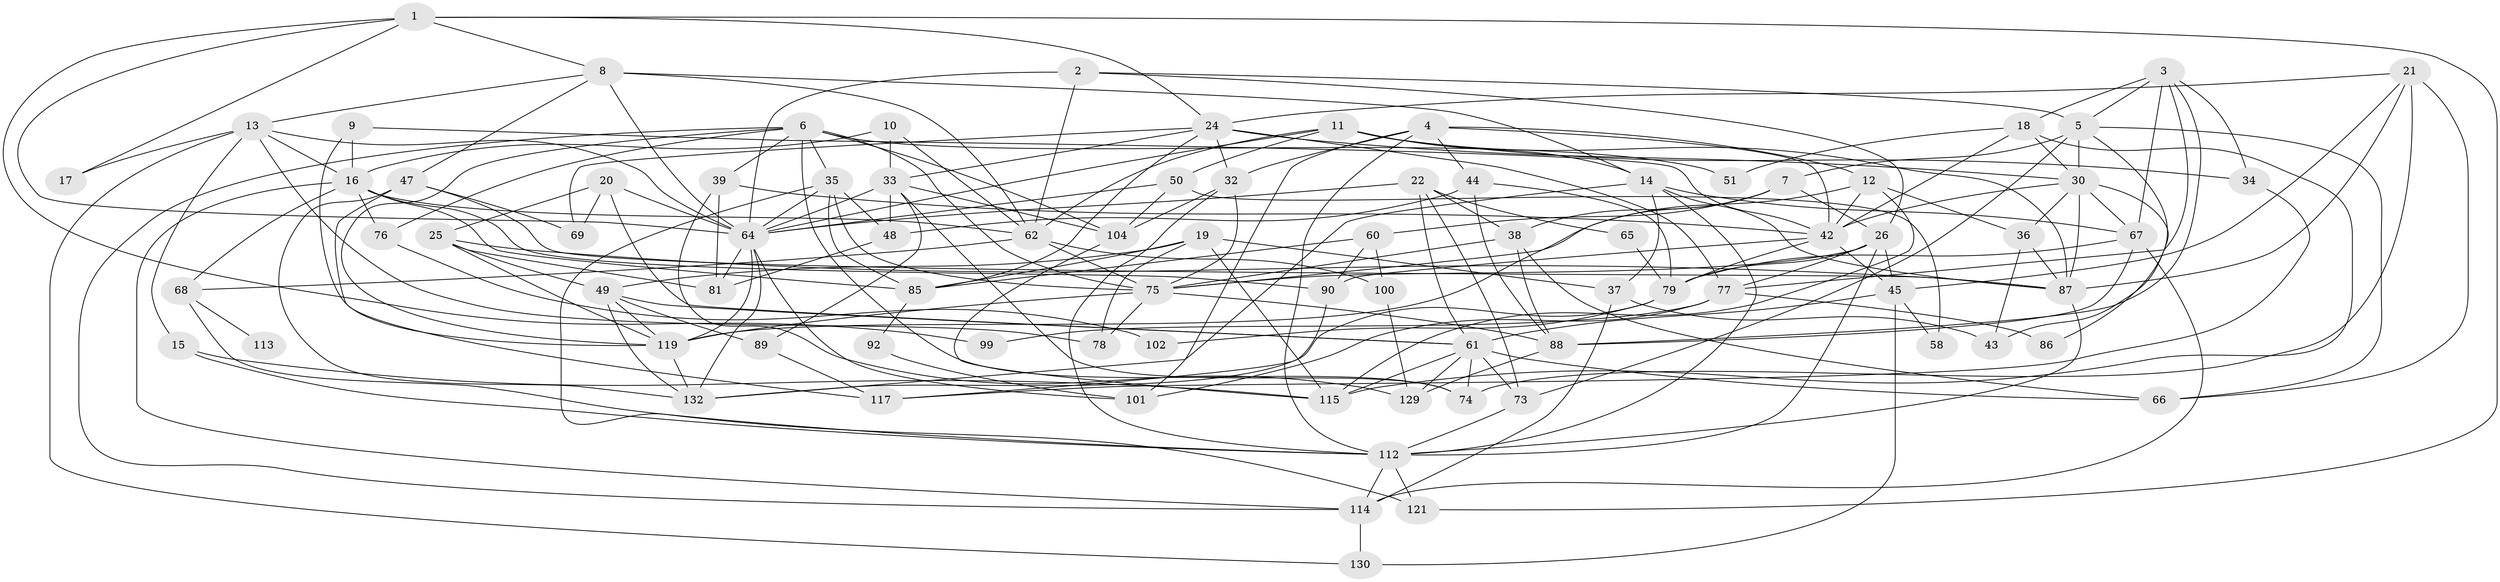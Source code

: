// original degree distribution, {4: 0.2803030303030303, 3: 0.26515151515151514, 5: 0.1590909090909091, 8: 0.022727272727272728, 2: 0.15151515151515152, 6: 0.06818181818181818, 7: 0.045454545454545456, 10: 0.007575757575757576}
// Generated by graph-tools (version 1.1) at 2025/11/02/27/25 16:11:19]
// undirected, 83 vertices, 211 edges
graph export_dot {
graph [start="1"]
  node [color=gray90,style=filled];
  1 [super="+63"];
  2 [super="+118"];
  3 [super="+56"];
  4 [super="+82"];
  5 [super="+28"];
  6 [super="+27"];
  7 [super="+59"];
  8 [super="+109"];
  9 [super="+29"];
  10;
  11 [super="+123"];
  12;
  13 [super="+71"];
  14 [super="+41"];
  15 [super="+23"];
  16 [super="+94"];
  17;
  18 [super="+80"];
  19 [super="+70"];
  20;
  21 [super="+57"];
  22 [super="+96"];
  24 [super="+40"];
  25;
  26 [super="+31"];
  30 [super="+126"];
  32 [super="+72"];
  33 [super="+53"];
  34;
  35;
  36;
  37;
  38 [super="+54"];
  39;
  42 [super="+55"];
  43;
  44 [super="+46"];
  45 [super="+52"];
  47 [super="+124"];
  48 [super="+103"];
  49 [super="+107"];
  50 [super="+127"];
  51;
  58;
  60 [super="+84"];
  61 [super="+110"];
  62 [super="+128"];
  64 [super="+106"];
  65;
  66 [super="+91"];
  67 [super="+83"];
  68 [super="+108"];
  69;
  73;
  74 [super="+95"];
  75 [super="+111"];
  76;
  77 [super="+93"];
  78;
  79 [super="+98"];
  81;
  85 [super="+120"];
  86;
  87 [super="+105"];
  88 [super="+97"];
  89;
  90;
  92;
  99;
  100;
  101;
  102;
  104;
  112 [super="+116"];
  113;
  114 [super="+131"];
  115 [super="+122"];
  117;
  119 [super="+125"];
  121;
  129;
  130;
  132;
  1 -- 24;
  1 -- 17;
  1 -- 64;
  1 -- 8;
  1 -- 99;
  1 -- 121;
  2 -- 64;
  2 -- 5;
  2 -- 62;
  2 -- 26;
  3 -- 34;
  3 -- 5;
  3 -- 67;
  3 -- 18;
  3 -- 88;
  3 -- 77;
  4 -- 42;
  4 -- 44;
  4 -- 112;
  4 -- 32;
  4 -- 101;
  4 -- 12;
  5 -- 43;
  5 -- 73;
  5 -- 7 [weight=2];
  5 -- 30;
  5 -- 66;
  6 -- 51;
  6 -- 75;
  6 -- 114;
  6 -- 35;
  6 -- 39;
  6 -- 104;
  6 -- 76;
  6 -- 119;
  6 -- 74;
  7 -- 26;
  7 -- 60;
  7 -- 119;
  7 -- 38;
  8 -- 62;
  8 -- 47;
  8 -- 64;
  8 -- 13;
  8 -- 14;
  9 -- 119;
  9 -- 16;
  9 -- 42;
  10 -- 62;
  10 -- 33;
  10 -- 16;
  11 -- 64;
  11 -- 34;
  11 -- 50;
  11 -- 87;
  11 -- 62;
  11 -- 14;
  12 -- 36;
  12 -- 42;
  12 -- 115;
  12 -- 75;
  13 -- 15;
  13 -- 64;
  13 -- 16;
  13 -- 17;
  13 -- 130;
  13 -- 78;
  14 -- 112;
  14 -- 37;
  14 -- 87;
  14 -- 67;
  14 -- 132;
  15 -- 112;
  15 -- 115;
  16 -- 114;
  16 -- 85;
  16 -- 90;
  16 -- 76;
  16 -- 62;
  16 -- 68;
  18 -- 42;
  18 -- 115;
  18 -- 51;
  18 -- 30;
  19 -- 49 [weight=2];
  19 -- 37;
  19 -- 85;
  19 -- 78;
  19 -- 115;
  20 -- 61;
  20 -- 69;
  20 -- 25;
  20 -- 64;
  21 -- 24;
  21 -- 87;
  21 -- 45;
  21 -- 74;
  21 -- 66;
  22 -- 64;
  22 -- 65;
  22 -- 73;
  22 -- 38;
  22 -- 61;
  24 -- 85;
  24 -- 69;
  24 -- 32;
  24 -- 30;
  24 -- 33;
  24 -- 77;
  25 -- 49;
  25 -- 81;
  25 -- 87;
  25 -- 119;
  26 -- 79;
  26 -- 45;
  26 -- 75;
  26 -- 112;
  26 -- 77;
  30 -- 67;
  30 -- 36;
  30 -- 42;
  30 -- 86;
  30 -- 87;
  32 -- 112;
  32 -- 104;
  32 -- 75;
  33 -- 89;
  33 -- 64;
  33 -- 104;
  33 -- 74;
  33 -- 48;
  34 -- 117;
  35 -- 85;
  35 -- 121;
  35 -- 64;
  35 -- 75;
  35 -- 48;
  36 -- 87;
  36 -- 43;
  37 -- 43;
  37 -- 114;
  38 -- 75;
  38 -- 66;
  38 -- 88;
  39 -- 81;
  39 -- 42;
  39 -- 129;
  42 -- 79;
  42 -- 90;
  42 -- 45;
  44 -- 88;
  44 -- 48;
  44 -- 79;
  45 -- 61;
  45 -- 130;
  45 -- 58;
  47 -- 132;
  47 -- 69;
  47 -- 87;
  47 -- 117;
  48 -- 81;
  49 -- 89;
  49 -- 132;
  49 -- 119;
  49 -- 61;
  50 -- 104;
  50 -- 64;
  50 -- 58;
  60 -- 90;
  60 -- 85;
  60 -- 100;
  61 -- 66;
  61 -- 129;
  61 -- 73;
  61 -- 74;
  61 -- 115;
  62 -- 68;
  62 -- 100;
  62 -- 75;
  64 -- 101;
  64 -- 132;
  64 -- 81;
  64 -- 119;
  65 -- 79;
  67 -- 88;
  67 -- 79;
  67 -- 114;
  68 -- 113 [weight=2];
  68 -- 112;
  73 -- 112;
  75 -- 78;
  75 -- 119;
  75 -- 88;
  76 -- 102;
  77 -- 101;
  77 -- 99;
  77 -- 86;
  79 -- 132;
  79 -- 102;
  85 -- 92;
  87 -- 112;
  88 -- 129;
  89 -- 117;
  90 -- 117;
  92 -- 101;
  100 -- 129;
  104 -- 115;
  112 -- 114;
  112 -- 121;
  114 -- 130;
  119 -- 132;
}
